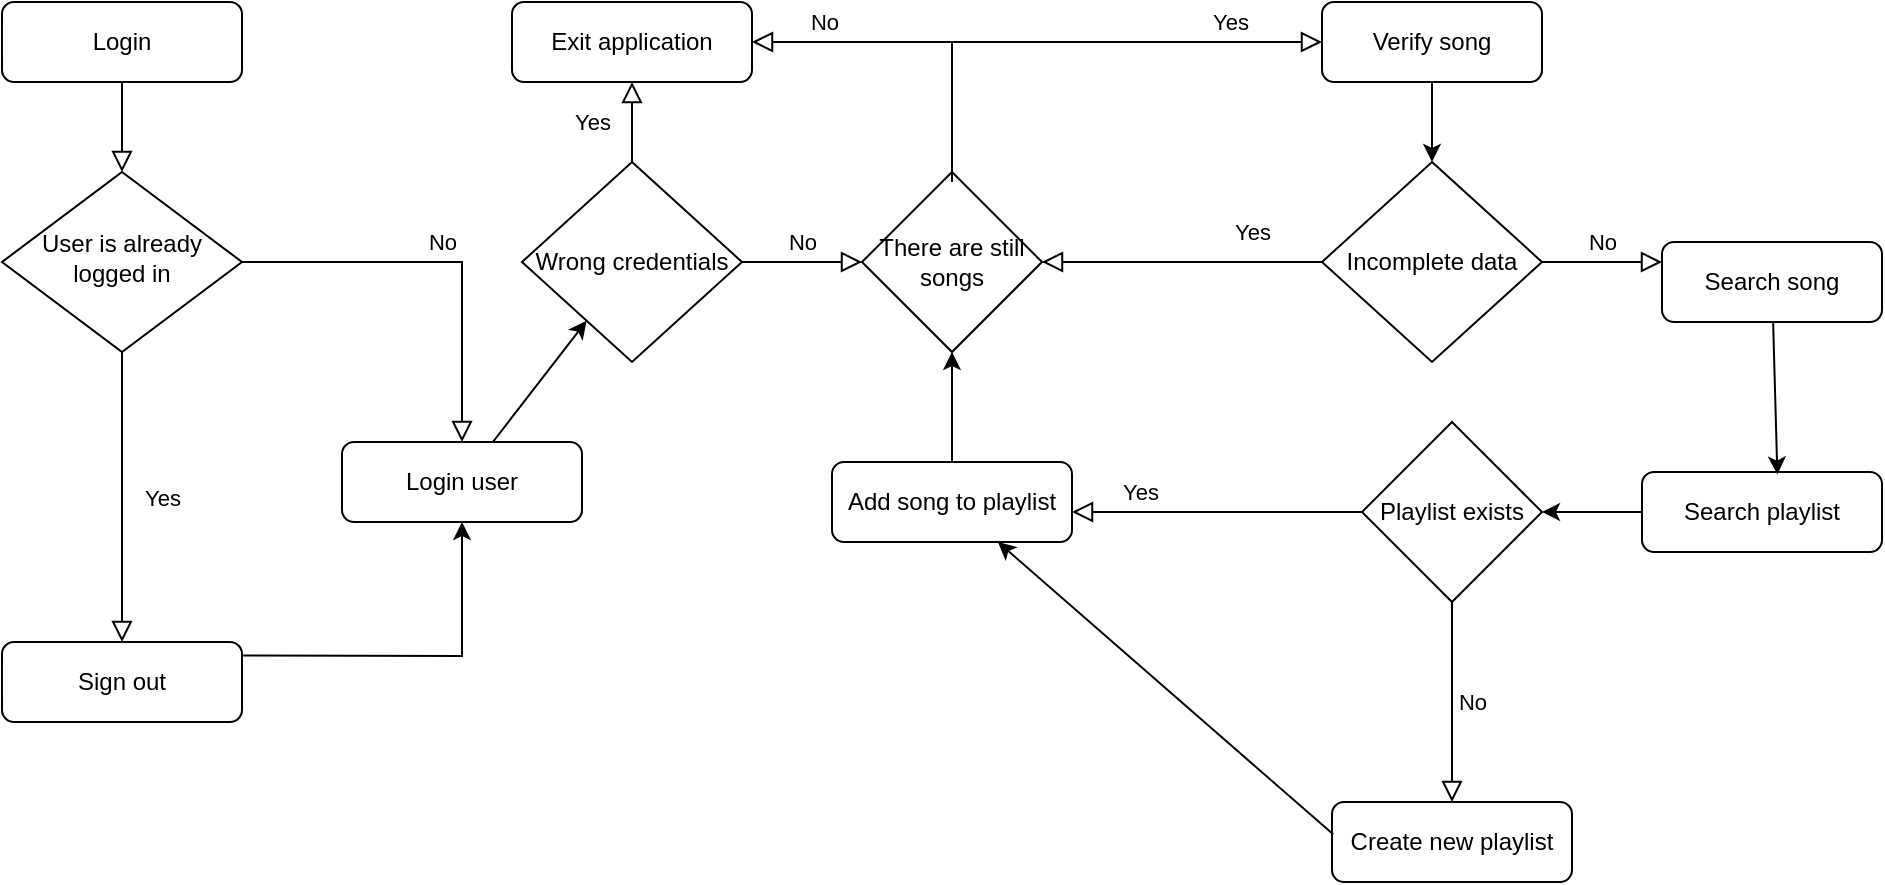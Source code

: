 <mxfile version="15.8.8" type="device"><diagram id="C5RBs43oDa-KdzZeNtuy" name="Page-1"><mxGraphModel dx="988" dy="663" grid="1" gridSize="10" guides="1" tooltips="1" connect="1" arrows="1" fold="1" page="1" pageScale="1" pageWidth="827" pageHeight="1169" math="0" shadow="0"><root><mxCell id="WIyWlLk6GJQsqaUBKTNV-0"/><mxCell id="WIyWlLk6GJQsqaUBKTNV-1" parent="WIyWlLk6GJQsqaUBKTNV-0"/><mxCell id="WIyWlLk6GJQsqaUBKTNV-2" value="" style="rounded=0;html=1;jettySize=auto;orthogonalLoop=1;fontSize=11;endArrow=block;endFill=0;endSize=8;strokeWidth=1;shadow=0;labelBackgroundColor=none;edgeStyle=orthogonalEdgeStyle;" parent="WIyWlLk6GJQsqaUBKTNV-1" source="WIyWlLk6GJQsqaUBKTNV-3" target="WIyWlLk6GJQsqaUBKTNV-6" edge="1"><mxGeometry relative="1" as="geometry"/></mxCell><mxCell id="WIyWlLk6GJQsqaUBKTNV-3" value="Login" style="rounded=1;whiteSpace=wrap;html=1;fontSize=12;glass=0;strokeWidth=1;shadow=0;" parent="WIyWlLk6GJQsqaUBKTNV-1" vertex="1"><mxGeometry x="50" y="20" width="120" height="40" as="geometry"/></mxCell><mxCell id="WIyWlLk6GJQsqaUBKTNV-4" value="Yes" style="rounded=0;html=1;jettySize=auto;orthogonalLoop=1;fontSize=11;endArrow=block;endFill=0;endSize=8;strokeWidth=1;shadow=0;labelBackgroundColor=none;edgeStyle=orthogonalEdgeStyle;entryX=0.5;entryY=0;entryDx=0;entryDy=0;" parent="WIyWlLk6GJQsqaUBKTNV-1" source="WIyWlLk6GJQsqaUBKTNV-6" target="j07rMAZaeDq-zo-zbWEq-1" edge="1"><mxGeometry y="20" relative="1" as="geometry"><mxPoint as="offset"/></mxGeometry></mxCell><mxCell id="WIyWlLk6GJQsqaUBKTNV-5" value="No" style="edgeStyle=orthogonalEdgeStyle;rounded=0;html=1;jettySize=auto;orthogonalLoop=1;fontSize=11;endArrow=block;endFill=0;endSize=8;strokeWidth=1;shadow=0;labelBackgroundColor=none;" parent="WIyWlLk6GJQsqaUBKTNV-1" source="WIyWlLk6GJQsqaUBKTNV-6" target="WIyWlLk6GJQsqaUBKTNV-7" edge="1"><mxGeometry y="10" relative="1" as="geometry"><mxPoint as="offset"/><Array as="points"><mxPoint x="280" y="150"/></Array></mxGeometry></mxCell><mxCell id="WIyWlLk6GJQsqaUBKTNV-6" value="User is already logged in" style="rhombus;whiteSpace=wrap;html=1;shadow=0;fontFamily=Helvetica;fontSize=12;align=center;strokeWidth=1;spacing=6;spacingTop=-4;" parent="WIyWlLk6GJQsqaUBKTNV-1" vertex="1"><mxGeometry x="50" y="105" width="120" height="90" as="geometry"/></mxCell><mxCell id="WIyWlLk6GJQsqaUBKTNV-7" value="Login user" style="rounded=1;whiteSpace=wrap;html=1;fontSize=12;glass=0;strokeWidth=1;shadow=0;" parent="WIyWlLk6GJQsqaUBKTNV-1" vertex="1"><mxGeometry x="220" y="240" width="120" height="40" as="geometry"/></mxCell><mxCell id="j07rMAZaeDq-zo-zbWEq-1" value="Sign out" style="rounded=1;whiteSpace=wrap;html=1;fontSize=12;glass=0;strokeWidth=1;shadow=0;" vertex="1" parent="WIyWlLk6GJQsqaUBKTNV-1"><mxGeometry x="50" y="340" width="120" height="40" as="geometry"/></mxCell><mxCell id="j07rMAZaeDq-zo-zbWEq-4" value="" style="endArrow=classic;html=1;rounded=0;exitX=1.005;exitY=0.168;exitDx=0;exitDy=0;exitPerimeter=0;entryX=0.5;entryY=1;entryDx=0;entryDy=0;" edge="1" parent="WIyWlLk6GJQsqaUBKTNV-1" source="j07rMAZaeDq-zo-zbWEq-1" target="WIyWlLk6GJQsqaUBKTNV-7"><mxGeometry width="50" height="50" relative="1" as="geometry"><mxPoint x="240" y="300" as="sourcePoint"/><mxPoint x="290" y="250" as="targetPoint"/><Array as="points"><mxPoint x="280" y="347"/></Array></mxGeometry></mxCell><mxCell id="j07rMAZaeDq-zo-zbWEq-5" value="Search song" style="rounded=1;whiteSpace=wrap;html=1;" vertex="1" parent="WIyWlLk6GJQsqaUBKTNV-1"><mxGeometry x="880" y="140" width="110" height="40" as="geometry"/></mxCell><mxCell id="j07rMAZaeDq-zo-zbWEq-6" value="Wrong credentials" style="rhombus;whiteSpace=wrap;html=1;" vertex="1" parent="WIyWlLk6GJQsqaUBKTNV-1"><mxGeometry x="310" y="100" width="110" height="100" as="geometry"/></mxCell><mxCell id="j07rMAZaeDq-zo-zbWEq-8" value="No" style="edgeStyle=orthogonalEdgeStyle;rounded=0;html=1;jettySize=auto;orthogonalLoop=1;fontSize=11;endArrow=block;endFill=0;endSize=8;strokeWidth=1;shadow=0;labelBackgroundColor=none;entryX=0;entryY=0.5;entryDx=0;entryDy=0;" edge="1" parent="WIyWlLk6GJQsqaUBKTNV-1" source="j07rMAZaeDq-zo-zbWEq-6" target="j07rMAZaeDq-zo-zbWEq-38"><mxGeometry y="10" relative="1" as="geometry"><mxPoint as="offset"/><mxPoint x="430" y="179.97" as="sourcePoint"/><mxPoint x="500" y="160.029" as="targetPoint"/><Array as="points"><mxPoint x="480" y="150"/></Array></mxGeometry></mxCell><mxCell id="j07rMAZaeDq-zo-zbWEq-9" value="" style="endArrow=classic;html=1;rounded=0;" edge="1" parent="WIyWlLk6GJQsqaUBKTNV-1" source="WIyWlLk6GJQsqaUBKTNV-7" target="j07rMAZaeDq-zo-zbWEq-6"><mxGeometry width="50" height="50" relative="1" as="geometry"><mxPoint x="360" y="280" as="sourcePoint"/><mxPoint x="410" y="230" as="targetPoint"/></mxGeometry></mxCell><mxCell id="j07rMAZaeDq-zo-zbWEq-11" value="Incomplete data" style="rhombus;whiteSpace=wrap;html=1;" vertex="1" parent="WIyWlLk6GJQsqaUBKTNV-1"><mxGeometry x="710" y="100" width="110" height="100" as="geometry"/></mxCell><mxCell id="j07rMAZaeDq-zo-zbWEq-12" value="No" style="edgeStyle=orthogonalEdgeStyle;rounded=0;html=1;jettySize=auto;orthogonalLoop=1;fontSize=11;endArrow=block;endFill=0;endSize=8;strokeWidth=1;shadow=0;labelBackgroundColor=none;exitX=1;exitY=0.5;exitDx=0;exitDy=0;" edge="1" parent="WIyWlLk6GJQsqaUBKTNV-1" source="j07rMAZaeDq-zo-zbWEq-11" target="j07rMAZaeDq-zo-zbWEq-5"><mxGeometry y="10" relative="1" as="geometry"><mxPoint as="offset"/><mxPoint x="760" y="150" as="sourcePoint"/><mxPoint x="855" y="240" as="targetPoint"/><Array as="points"><mxPoint x="850" y="150"/><mxPoint x="850" y="150"/></Array></mxGeometry></mxCell><mxCell id="j07rMAZaeDq-zo-zbWEq-13" value="Yes" style="rounded=0;html=1;jettySize=auto;orthogonalLoop=1;fontSize=11;endArrow=block;endFill=0;endSize=8;strokeWidth=1;shadow=0;labelBackgroundColor=none;edgeStyle=orthogonalEdgeStyle;exitX=0;exitY=0.5;exitDx=0;exitDy=0;entryX=1;entryY=0.5;entryDx=0;entryDy=0;" edge="1" parent="WIyWlLk6GJQsqaUBKTNV-1" source="j07rMAZaeDq-zo-zbWEq-11" target="j07rMAZaeDq-zo-zbWEq-38"><mxGeometry x="-0.5" y="-15" relative="1" as="geometry"><mxPoint as="offset"/><mxPoint x="775" y="100" as="sourcePoint"/><mxPoint x="785" y="60" as="targetPoint"/><Array as="points"><mxPoint x="710" y="150"/><mxPoint x="710" y="150"/></Array></mxGeometry></mxCell><mxCell id="j07rMAZaeDq-zo-zbWEq-16" value="Search playlist" style="rounded=1;whiteSpace=wrap;html=1;" vertex="1" parent="WIyWlLk6GJQsqaUBKTNV-1"><mxGeometry x="870" y="255" width="120" height="40" as="geometry"/></mxCell><mxCell id="j07rMAZaeDq-zo-zbWEq-18" value="" style="endArrow=classic;html=1;rounded=0;entryX=0.564;entryY=0.032;entryDx=0;entryDy=0;entryPerimeter=0;" edge="1" parent="WIyWlLk6GJQsqaUBKTNV-1" source="j07rMAZaeDq-zo-zbWEq-5" target="j07rMAZaeDq-zo-zbWEq-16"><mxGeometry width="50" height="50" relative="1" as="geometry"><mxPoint x="810.183" y="280" as="sourcePoint"/><mxPoint x="840" y="250" as="targetPoint"/></mxGeometry></mxCell><mxCell id="j07rMAZaeDq-zo-zbWEq-19" value="Playlist exists" style="rhombus;whiteSpace=wrap;html=1;" vertex="1" parent="WIyWlLk6GJQsqaUBKTNV-1"><mxGeometry x="730" y="230" width="90" height="90" as="geometry"/></mxCell><mxCell id="j07rMAZaeDq-zo-zbWEq-21" value="" style="endArrow=classic;html=1;rounded=0;exitX=0;exitY=0.5;exitDx=0;exitDy=0;" edge="1" parent="WIyWlLk6GJQsqaUBKTNV-1" source="j07rMAZaeDq-zo-zbWEq-16" target="j07rMAZaeDq-zo-zbWEq-19"><mxGeometry width="50" height="50" relative="1" as="geometry"><mxPoint x="650" y="390" as="sourcePoint"/><mxPoint x="700" y="340" as="targetPoint"/></mxGeometry></mxCell><mxCell id="j07rMAZaeDq-zo-zbWEq-22" value="Yes" style="rounded=0;html=1;jettySize=auto;orthogonalLoop=1;fontSize=11;endArrow=block;endFill=0;endSize=8;strokeWidth=1;shadow=0;labelBackgroundColor=none;edgeStyle=orthogonalEdgeStyle;exitX=0;exitY=0.5;exitDx=0;exitDy=0;" edge="1" parent="WIyWlLk6GJQsqaUBKTNV-1" source="j07rMAZaeDq-zo-zbWEq-19" target="j07rMAZaeDq-zo-zbWEq-25"><mxGeometry x="0.53" y="-10" relative="1" as="geometry"><mxPoint as="offset"/><mxPoint x="505" y="450" as="sourcePoint"/><mxPoint x="400" y="330" as="targetPoint"/><Array as="points"><mxPoint x="650" y="275"/><mxPoint x="650" y="275"/></Array></mxGeometry></mxCell><mxCell id="j07rMAZaeDq-zo-zbWEq-23" value="No" style="edgeStyle=orthogonalEdgeStyle;rounded=0;html=1;jettySize=auto;orthogonalLoop=1;fontSize=11;endArrow=block;endFill=0;endSize=8;strokeWidth=1;shadow=0;labelBackgroundColor=none;exitX=0.5;exitY=1;exitDx=0;exitDy=0;entryX=0.5;entryY=0;entryDx=0;entryDy=0;" edge="1" parent="WIyWlLk6GJQsqaUBKTNV-1" source="j07rMAZaeDq-zo-zbWEq-19" target="j07rMAZaeDq-zo-zbWEq-26"><mxGeometry y="10" relative="1" as="geometry"><mxPoint as="offset"/><mxPoint x="810" y="450" as="sourcePoint"/><mxPoint x="765" y="390" as="targetPoint"/><Array as="points"><mxPoint x="775" y="410"/></Array></mxGeometry></mxCell><mxCell id="j07rMAZaeDq-zo-zbWEq-25" value="Add song to playlist" style="rounded=1;whiteSpace=wrap;html=1;" vertex="1" parent="WIyWlLk6GJQsqaUBKTNV-1"><mxGeometry x="465" y="250" width="120" height="40" as="geometry"/></mxCell><mxCell id="j07rMAZaeDq-zo-zbWEq-26" value="Create new playlist" style="rounded=1;whiteSpace=wrap;html=1;" vertex="1" parent="WIyWlLk6GJQsqaUBKTNV-1"><mxGeometry x="715" y="420" width="120" height="40" as="geometry"/></mxCell><mxCell id="j07rMAZaeDq-zo-zbWEq-27" value="" style="endArrow=classic;html=1;rounded=0;exitX=0.005;exitY=0.404;exitDx=0;exitDy=0;exitPerimeter=0;" edge="1" parent="WIyWlLk6GJQsqaUBKTNV-1" source="j07rMAZaeDq-zo-zbWEq-26" target="j07rMAZaeDq-zo-zbWEq-25"><mxGeometry width="50" height="50" relative="1" as="geometry"><mxPoint x="610" y="390" as="sourcePoint"/><mxPoint x="580" y="410" as="targetPoint"/></mxGeometry></mxCell><mxCell id="j07rMAZaeDq-zo-zbWEq-31" value="" style="endArrow=classic;html=1;rounded=0;exitX=0.5;exitY=0;exitDx=0;exitDy=0;" edge="1" parent="WIyWlLk6GJQsqaUBKTNV-1" source="j07rMAZaeDq-zo-zbWEq-25" target="j07rMAZaeDq-zo-zbWEq-38"><mxGeometry width="50" height="50" relative="1" as="geometry"><mxPoint x="480" y="380" as="sourcePoint"/><mxPoint x="520" y="390" as="targetPoint"/></mxGeometry></mxCell><mxCell id="j07rMAZaeDq-zo-zbWEq-33" value="Exit application" style="rounded=1;whiteSpace=wrap;html=1;" vertex="1" parent="WIyWlLk6GJQsqaUBKTNV-1"><mxGeometry x="305" y="20" width="120" height="40" as="geometry"/></mxCell><mxCell id="j07rMAZaeDq-zo-zbWEq-35" value="Yes" style="rounded=0;html=1;jettySize=auto;orthogonalLoop=1;fontSize=11;endArrow=block;endFill=0;endSize=8;strokeWidth=1;shadow=0;labelBackgroundColor=none;edgeStyle=orthogonalEdgeStyle;exitX=0.5;exitY=0;exitDx=0;exitDy=0;" edge="1" parent="WIyWlLk6GJQsqaUBKTNV-1" source="j07rMAZaeDq-zo-zbWEq-6" target="j07rMAZaeDq-zo-zbWEq-33"><mxGeometry y="20" relative="1" as="geometry"><mxPoint as="offset"/><mxPoint x="120" y="260" as="sourcePoint"/><mxPoint x="120" y="350" as="targetPoint"/><Array as="points"><mxPoint x="365" y="80"/><mxPoint x="365" y="80"/></Array></mxGeometry></mxCell><mxCell id="j07rMAZaeDq-zo-zbWEq-36" value="Verify song" style="rounded=1;whiteSpace=wrap;html=1;" vertex="1" parent="WIyWlLk6GJQsqaUBKTNV-1"><mxGeometry x="710" y="20" width="110" height="40" as="geometry"/></mxCell><mxCell id="j07rMAZaeDq-zo-zbWEq-37" value="" style="endArrow=classic;html=1;rounded=0;exitX=0.5;exitY=1;exitDx=0;exitDy=0;entryX=0.5;entryY=0;entryDx=0;entryDy=0;" edge="1" parent="WIyWlLk6GJQsqaUBKTNV-1" source="j07rMAZaeDq-zo-zbWEq-36" target="j07rMAZaeDq-zo-zbWEq-11"><mxGeometry width="50" height="50" relative="1" as="geometry"><mxPoint x="610" y="300" as="sourcePoint"/><mxPoint x="660" y="250" as="targetPoint"/></mxGeometry></mxCell><mxCell id="j07rMAZaeDq-zo-zbWEq-38" value="There are still songs" style="rhombus;whiteSpace=wrap;html=1;" vertex="1" parent="WIyWlLk6GJQsqaUBKTNV-1"><mxGeometry x="480" y="105" width="90" height="90" as="geometry"/></mxCell><mxCell id="j07rMAZaeDq-zo-zbWEq-39" value="Yes" style="rounded=0;html=1;jettySize=auto;orthogonalLoop=1;fontSize=11;endArrow=block;endFill=0;endSize=8;strokeWidth=1;shadow=0;labelBackgroundColor=none;edgeStyle=orthogonalEdgeStyle;" edge="1" parent="WIyWlLk6GJQsqaUBKTNV-1" target="j07rMAZaeDq-zo-zbWEq-36"><mxGeometry x="0.638" y="10" relative="1" as="geometry"><mxPoint as="offset"/><mxPoint x="525" y="110" as="sourcePoint"/><mxPoint x="120" y="350" as="targetPoint"/><Array as="points"><mxPoint x="525" y="40"/></Array></mxGeometry></mxCell><mxCell id="j07rMAZaeDq-zo-zbWEq-40" value="No" style="edgeStyle=orthogonalEdgeStyle;rounded=0;html=1;jettySize=auto;orthogonalLoop=1;fontSize=11;endArrow=block;endFill=0;endSize=8;strokeWidth=1;shadow=0;labelBackgroundColor=none;entryX=1;entryY=0.5;entryDx=0;entryDy=0;exitX=0.5;exitY=0;exitDx=0;exitDy=0;" edge="1" parent="WIyWlLk6GJQsqaUBKTNV-1" source="j07rMAZaeDq-zo-zbWEq-38" target="j07rMAZaeDq-zo-zbWEq-33"><mxGeometry x="0.588" y="-10" relative="1" as="geometry"><mxPoint as="offset"/><mxPoint x="525" y="120" as="sourcePoint"/><mxPoint x="290" y="250" as="targetPoint"/><Array as="points"><mxPoint x="525" y="110"/><mxPoint x="525" y="40"/></Array></mxGeometry></mxCell></root></mxGraphModel></diagram></mxfile>